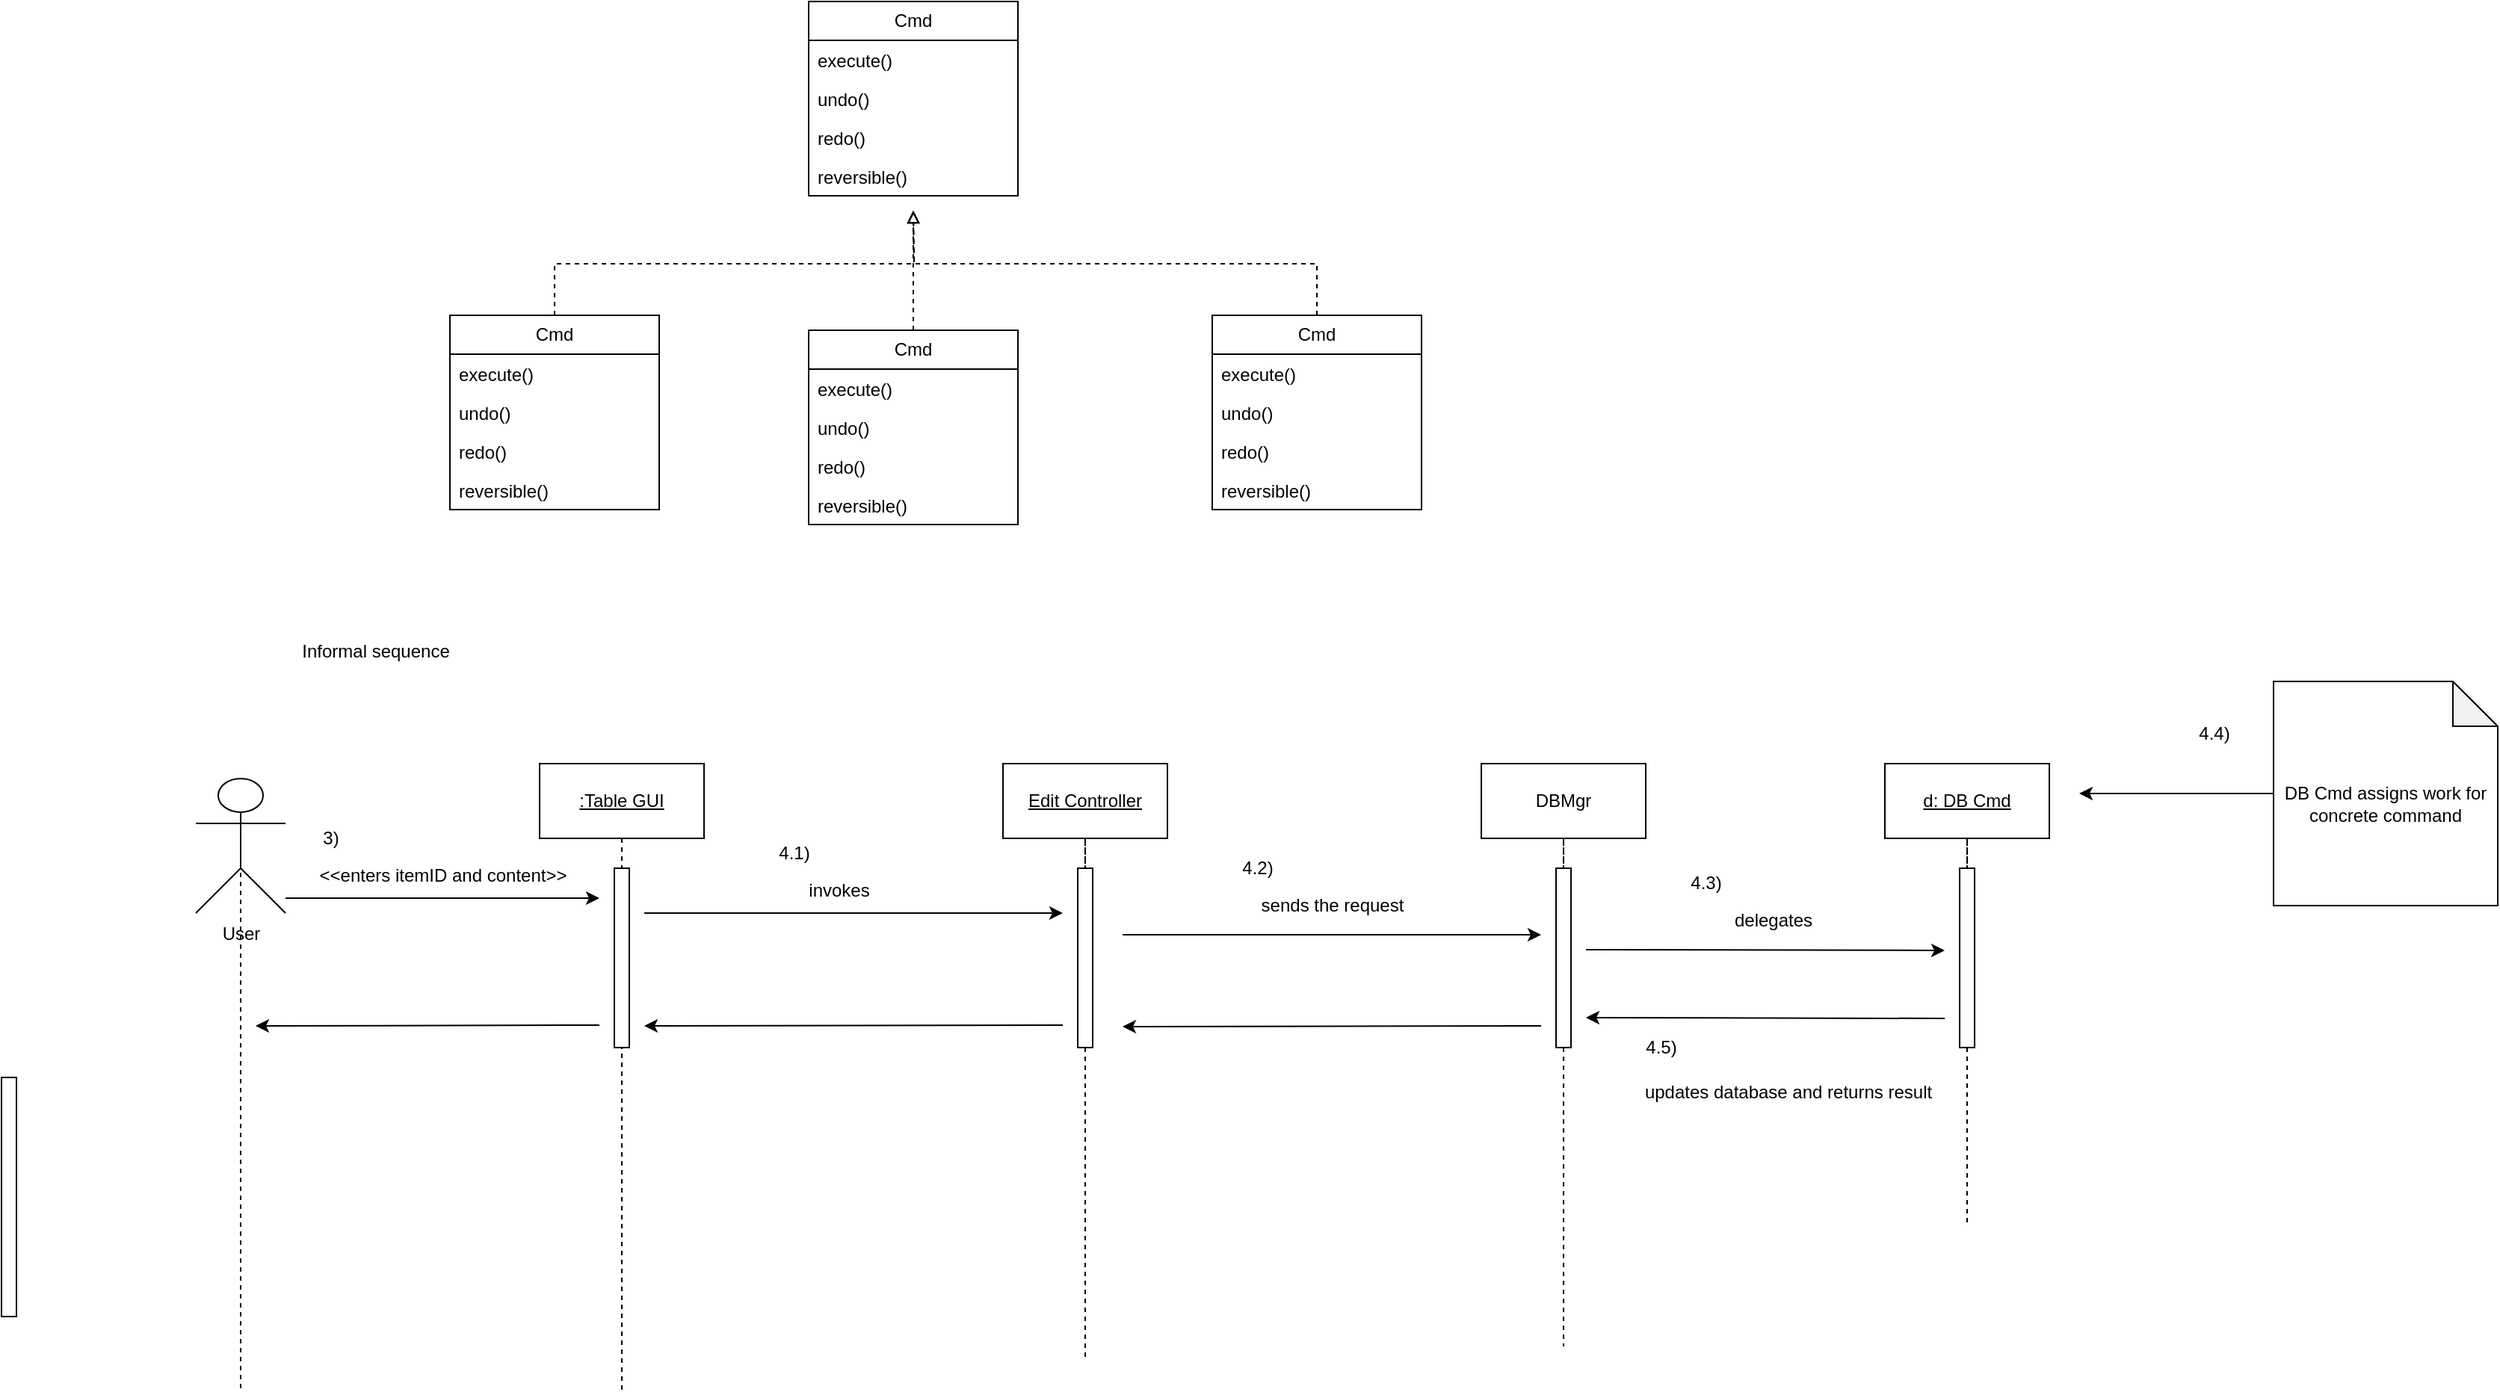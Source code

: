 <mxfile version="21.1.1" type="github">
  <diagram name="Page-1" id="n4n5ThoenwLdzEtqPgNY">
    <mxGraphModel dx="2506" dy="887" grid="1" gridSize="10" guides="1" tooltips="1" connect="1" arrows="1" fold="1" page="1" pageScale="1" pageWidth="850" pageHeight="1100" math="0" shadow="0">
      <root>
        <mxCell id="0" />
        <mxCell id="1" parent="0" />
        <mxCell id="FuMcxeFAYr0YSXhhS6ZW-4" value="Cmd" style="swimlane;fontStyle=0;childLayout=stackLayout;horizontal=1;startSize=26;fillColor=none;horizontalStack=0;resizeParent=1;resizeParentMax=0;resizeLast=0;collapsible=1;marginBottom=0;whiteSpace=wrap;html=1;" vertex="1" parent="1">
          <mxGeometry x="350" y="240" width="140" height="130" as="geometry" />
        </mxCell>
        <mxCell id="FuMcxeFAYr0YSXhhS6ZW-5" value="execute()" style="text;strokeColor=none;fillColor=none;align=left;verticalAlign=top;spacingLeft=4;spacingRight=4;overflow=hidden;rotatable=0;points=[[0,0.5],[1,0.5]];portConstraint=eastwest;whiteSpace=wrap;html=1;" vertex="1" parent="FuMcxeFAYr0YSXhhS6ZW-4">
          <mxGeometry y="26" width="140" height="26" as="geometry" />
        </mxCell>
        <mxCell id="FuMcxeFAYr0YSXhhS6ZW-6" value="undo()" style="text;strokeColor=none;fillColor=none;align=left;verticalAlign=top;spacingLeft=4;spacingRight=4;overflow=hidden;rotatable=0;points=[[0,0.5],[1,0.5]];portConstraint=eastwest;whiteSpace=wrap;html=1;" vertex="1" parent="FuMcxeFAYr0YSXhhS6ZW-4">
          <mxGeometry y="52" width="140" height="26" as="geometry" />
        </mxCell>
        <mxCell id="FuMcxeFAYr0YSXhhS6ZW-7" value="&lt;div&gt;redo()&lt;/div&gt;&lt;div&gt;&lt;br&gt;&lt;/div&gt;" style="text;strokeColor=none;fillColor=none;align=left;verticalAlign=top;spacingLeft=4;spacingRight=4;overflow=hidden;rotatable=0;points=[[0,0.5],[1,0.5]];portConstraint=eastwest;whiteSpace=wrap;html=1;" vertex="1" parent="FuMcxeFAYr0YSXhhS6ZW-4">
          <mxGeometry y="78" width="140" height="26" as="geometry" />
        </mxCell>
        <mxCell id="FuMcxeFAYr0YSXhhS6ZW-8" value="reversible()" style="text;strokeColor=none;fillColor=none;align=left;verticalAlign=top;spacingLeft=4;spacingRight=4;overflow=hidden;rotatable=0;points=[[0,0.5],[1,0.5]];portConstraint=eastwest;whiteSpace=wrap;html=1;" vertex="1" parent="FuMcxeFAYr0YSXhhS6ZW-4">
          <mxGeometry y="104" width="140" height="26" as="geometry" />
        </mxCell>
        <mxCell id="FuMcxeFAYr0YSXhhS6ZW-24" style="edgeStyle=orthogonalEdgeStyle;rounded=0;orthogonalLoop=1;jettySize=auto;html=1;exitX=0.5;exitY=0;exitDx=0;exitDy=0;dashed=1;endArrow=block;endFill=0;" edge="1" parent="1" source="FuMcxeFAYr0YSXhhS6ZW-9">
          <mxGeometry relative="1" as="geometry">
            <mxPoint x="420" y="380" as="targetPoint" />
          </mxGeometry>
        </mxCell>
        <mxCell id="FuMcxeFAYr0YSXhhS6ZW-9" value="Cmd" style="swimlane;fontStyle=0;childLayout=stackLayout;horizontal=1;startSize=26;fillColor=none;horizontalStack=0;resizeParent=1;resizeParentMax=0;resizeLast=0;collapsible=1;marginBottom=0;whiteSpace=wrap;html=1;" vertex="1" parent="1">
          <mxGeometry x="110" y="450" width="140" height="130" as="geometry" />
        </mxCell>
        <mxCell id="FuMcxeFAYr0YSXhhS6ZW-10" value="execute()" style="text;strokeColor=none;fillColor=none;align=left;verticalAlign=top;spacingLeft=4;spacingRight=4;overflow=hidden;rotatable=0;points=[[0,0.5],[1,0.5]];portConstraint=eastwest;whiteSpace=wrap;html=1;" vertex="1" parent="FuMcxeFAYr0YSXhhS6ZW-9">
          <mxGeometry y="26" width="140" height="26" as="geometry" />
        </mxCell>
        <mxCell id="FuMcxeFAYr0YSXhhS6ZW-11" value="undo()" style="text;strokeColor=none;fillColor=none;align=left;verticalAlign=top;spacingLeft=4;spacingRight=4;overflow=hidden;rotatable=0;points=[[0,0.5],[1,0.5]];portConstraint=eastwest;whiteSpace=wrap;html=1;" vertex="1" parent="FuMcxeFAYr0YSXhhS6ZW-9">
          <mxGeometry y="52" width="140" height="26" as="geometry" />
        </mxCell>
        <mxCell id="FuMcxeFAYr0YSXhhS6ZW-12" value="&lt;div&gt;redo()&lt;/div&gt;&lt;div&gt;&lt;br&gt;&lt;/div&gt;" style="text;strokeColor=none;fillColor=none;align=left;verticalAlign=top;spacingLeft=4;spacingRight=4;overflow=hidden;rotatable=0;points=[[0,0.5],[1,0.5]];portConstraint=eastwest;whiteSpace=wrap;html=1;" vertex="1" parent="FuMcxeFAYr0YSXhhS6ZW-9">
          <mxGeometry y="78" width="140" height="26" as="geometry" />
        </mxCell>
        <mxCell id="FuMcxeFAYr0YSXhhS6ZW-13" value="reversible()" style="text;strokeColor=none;fillColor=none;align=left;verticalAlign=top;spacingLeft=4;spacingRight=4;overflow=hidden;rotatable=0;points=[[0,0.5],[1,0.5]];portConstraint=eastwest;whiteSpace=wrap;html=1;" vertex="1" parent="FuMcxeFAYr0YSXhhS6ZW-9">
          <mxGeometry y="104" width="140" height="26" as="geometry" />
        </mxCell>
        <mxCell id="FuMcxeFAYr0YSXhhS6ZW-25" style="edgeStyle=orthogonalEdgeStyle;rounded=0;orthogonalLoop=1;jettySize=auto;html=1;exitX=0.5;exitY=0;exitDx=0;exitDy=0;dashed=1;endArrow=block;endFill=0;" edge="1" parent="1" source="FuMcxeFAYr0YSXhhS6ZW-14">
          <mxGeometry relative="1" as="geometry">
            <mxPoint x="420" y="380" as="targetPoint" />
          </mxGeometry>
        </mxCell>
        <mxCell id="FuMcxeFAYr0YSXhhS6ZW-14" value="Cmd" style="swimlane;fontStyle=0;childLayout=stackLayout;horizontal=1;startSize=26;fillColor=none;horizontalStack=0;resizeParent=1;resizeParentMax=0;resizeLast=0;collapsible=1;marginBottom=0;whiteSpace=wrap;html=1;" vertex="1" parent="1">
          <mxGeometry x="350" y="460" width="140" height="130" as="geometry" />
        </mxCell>
        <mxCell id="FuMcxeFAYr0YSXhhS6ZW-15" value="execute()" style="text;strokeColor=none;fillColor=none;align=left;verticalAlign=top;spacingLeft=4;spacingRight=4;overflow=hidden;rotatable=0;points=[[0,0.5],[1,0.5]];portConstraint=eastwest;whiteSpace=wrap;html=1;" vertex="1" parent="FuMcxeFAYr0YSXhhS6ZW-14">
          <mxGeometry y="26" width="140" height="26" as="geometry" />
        </mxCell>
        <mxCell id="FuMcxeFAYr0YSXhhS6ZW-16" value="undo()" style="text;strokeColor=none;fillColor=none;align=left;verticalAlign=top;spacingLeft=4;spacingRight=4;overflow=hidden;rotatable=0;points=[[0,0.5],[1,0.5]];portConstraint=eastwest;whiteSpace=wrap;html=1;" vertex="1" parent="FuMcxeFAYr0YSXhhS6ZW-14">
          <mxGeometry y="52" width="140" height="26" as="geometry" />
        </mxCell>
        <mxCell id="FuMcxeFAYr0YSXhhS6ZW-17" value="&lt;div&gt;redo()&lt;/div&gt;&lt;div&gt;&lt;br&gt;&lt;/div&gt;" style="text;strokeColor=none;fillColor=none;align=left;verticalAlign=top;spacingLeft=4;spacingRight=4;overflow=hidden;rotatable=0;points=[[0,0.5],[1,0.5]];portConstraint=eastwest;whiteSpace=wrap;html=1;" vertex="1" parent="FuMcxeFAYr0YSXhhS6ZW-14">
          <mxGeometry y="78" width="140" height="26" as="geometry" />
        </mxCell>
        <mxCell id="FuMcxeFAYr0YSXhhS6ZW-18" value="reversible()" style="text;strokeColor=none;fillColor=none;align=left;verticalAlign=top;spacingLeft=4;spacingRight=4;overflow=hidden;rotatable=0;points=[[0,0.5],[1,0.5]];portConstraint=eastwest;whiteSpace=wrap;html=1;" vertex="1" parent="FuMcxeFAYr0YSXhhS6ZW-14">
          <mxGeometry y="104" width="140" height="26" as="geometry" />
        </mxCell>
        <mxCell id="FuMcxeFAYr0YSXhhS6ZW-26" style="edgeStyle=orthogonalEdgeStyle;rounded=0;orthogonalLoop=1;jettySize=auto;html=1;exitX=0.5;exitY=0;exitDx=0;exitDy=0;dashed=1;endArrow=block;endFill=0;" edge="1" parent="1" source="FuMcxeFAYr0YSXhhS6ZW-19">
          <mxGeometry relative="1" as="geometry">
            <mxPoint x="420" y="380" as="targetPoint" />
          </mxGeometry>
        </mxCell>
        <mxCell id="FuMcxeFAYr0YSXhhS6ZW-19" value="Cmd" style="swimlane;fontStyle=0;childLayout=stackLayout;horizontal=1;startSize=26;fillColor=none;horizontalStack=0;resizeParent=1;resizeParentMax=0;resizeLast=0;collapsible=1;marginBottom=0;whiteSpace=wrap;html=1;" vertex="1" parent="1">
          <mxGeometry x="620" y="450" width="140" height="130" as="geometry" />
        </mxCell>
        <mxCell id="FuMcxeFAYr0YSXhhS6ZW-20" value="execute()" style="text;strokeColor=none;fillColor=none;align=left;verticalAlign=top;spacingLeft=4;spacingRight=4;overflow=hidden;rotatable=0;points=[[0,0.5],[1,0.5]];portConstraint=eastwest;whiteSpace=wrap;html=1;" vertex="1" parent="FuMcxeFAYr0YSXhhS6ZW-19">
          <mxGeometry y="26" width="140" height="26" as="geometry" />
        </mxCell>
        <mxCell id="FuMcxeFAYr0YSXhhS6ZW-21" value="undo()" style="text;strokeColor=none;fillColor=none;align=left;verticalAlign=top;spacingLeft=4;spacingRight=4;overflow=hidden;rotatable=0;points=[[0,0.5],[1,0.5]];portConstraint=eastwest;whiteSpace=wrap;html=1;" vertex="1" parent="FuMcxeFAYr0YSXhhS6ZW-19">
          <mxGeometry y="52" width="140" height="26" as="geometry" />
        </mxCell>
        <mxCell id="FuMcxeFAYr0YSXhhS6ZW-22" value="&lt;div&gt;redo()&lt;/div&gt;&lt;div&gt;&lt;br&gt;&lt;/div&gt;" style="text;strokeColor=none;fillColor=none;align=left;verticalAlign=top;spacingLeft=4;spacingRight=4;overflow=hidden;rotatable=0;points=[[0,0.5],[1,0.5]];portConstraint=eastwest;whiteSpace=wrap;html=1;" vertex="1" parent="FuMcxeFAYr0YSXhhS6ZW-19">
          <mxGeometry y="78" width="140" height="26" as="geometry" />
        </mxCell>
        <mxCell id="FuMcxeFAYr0YSXhhS6ZW-23" value="reversible()" style="text;strokeColor=none;fillColor=none;align=left;verticalAlign=top;spacingLeft=4;spacingRight=4;overflow=hidden;rotatable=0;points=[[0,0.5],[1,0.5]];portConstraint=eastwest;whiteSpace=wrap;html=1;" vertex="1" parent="FuMcxeFAYr0YSXhhS6ZW-19">
          <mxGeometry y="104" width="140" height="26" as="geometry" />
        </mxCell>
        <mxCell id="FuMcxeFAYr0YSXhhS6ZW-27" value="&lt;div&gt;Informal sequence&lt;/div&gt;" style="text;html=1;align=center;verticalAlign=middle;resizable=0;points=[];autosize=1;strokeColor=none;fillColor=none;" vertex="1" parent="1">
          <mxGeometry y="660" width="120" height="30" as="geometry" />
        </mxCell>
        <mxCell id="FuMcxeFAYr0YSXhhS6ZW-43" style="edgeStyle=orthogonalEdgeStyle;rounded=0;orthogonalLoop=1;jettySize=auto;html=1;exitX=0.5;exitY=0.5;exitDx=0;exitDy=0;exitPerimeter=0;endArrow=none;endFill=0;dashed=1;" edge="1" parent="1" source="FuMcxeFAYr0YSXhhS6ZW-28">
          <mxGeometry relative="1" as="geometry">
            <mxPoint x="-30" y="1170" as="targetPoint" />
          </mxGeometry>
        </mxCell>
        <mxCell id="FuMcxeFAYr0YSXhhS6ZW-28" value="&lt;div&gt;User&lt;/div&gt;&lt;div&gt;&lt;br&gt;&lt;/div&gt;" style="shape=umlActor;verticalLabelPosition=bottom;verticalAlign=top;html=1;" vertex="1" parent="1">
          <mxGeometry x="-60" y="760" width="60" height="90" as="geometry" />
        </mxCell>
        <mxCell id="FuMcxeFAYr0YSXhhS6ZW-35" style="edgeStyle=orthogonalEdgeStyle;rounded=0;orthogonalLoop=1;jettySize=auto;html=1;exitX=0.5;exitY=1;exitDx=0;exitDy=0;endArrow=none;endFill=0;dashed=1;" edge="1" parent="1" source="FuMcxeFAYr0YSXhhS6ZW-29">
          <mxGeometry relative="1" as="geometry">
            <mxPoint x="225" y="1170" as="targetPoint" />
          </mxGeometry>
        </mxCell>
        <mxCell id="FuMcxeFAYr0YSXhhS6ZW-29" value="&lt;u&gt;:Table GUI&lt;br&gt;&lt;/u&gt;" style="html=1;whiteSpace=wrap;" vertex="1" parent="1">
          <mxGeometry x="170" y="750" width="110" height="50" as="geometry" />
        </mxCell>
        <mxCell id="FuMcxeFAYr0YSXhhS6ZW-36" style="edgeStyle=orthogonalEdgeStyle;rounded=0;orthogonalLoop=1;jettySize=auto;html=1;exitX=0.5;exitY=1;exitDx=0;exitDy=0;endArrow=none;endFill=0;dashed=1;" edge="1" parent="1" source="FuMcxeFAYr0YSXhhS6ZW-46">
          <mxGeometry relative="1" as="geometry">
            <mxPoint x="535" y="1150" as="targetPoint" />
          </mxGeometry>
        </mxCell>
        <mxCell id="FuMcxeFAYr0YSXhhS6ZW-30" value="&lt;u&gt;Edit Controller&lt;/u&gt;" style="html=1;whiteSpace=wrap;" vertex="1" parent="1">
          <mxGeometry x="480" y="750" width="110" height="50" as="geometry" />
        </mxCell>
        <mxCell id="FuMcxeFAYr0YSXhhS6ZW-37" style="edgeStyle=orthogonalEdgeStyle;rounded=0;orthogonalLoop=1;jettySize=auto;html=1;exitX=0.5;exitY=1;exitDx=0;exitDy=0;endArrow=none;endFill=0;dashed=1;" edge="1" parent="1" source="FuMcxeFAYr0YSXhhS6ZW-48">
          <mxGeometry relative="1" as="geometry">
            <mxPoint x="855" y="1140" as="targetPoint" />
          </mxGeometry>
        </mxCell>
        <mxCell id="FuMcxeFAYr0YSXhhS6ZW-31" value="DBMgr" style="html=1;whiteSpace=wrap;" vertex="1" parent="1">
          <mxGeometry x="800" y="750" width="110" height="50" as="geometry" />
        </mxCell>
        <mxCell id="FuMcxeFAYr0YSXhhS6ZW-40" style="edgeStyle=orthogonalEdgeStyle;rounded=0;orthogonalLoop=1;jettySize=auto;html=1;exitX=0.5;exitY=1;exitDx=0;exitDy=0;endArrow=none;endFill=0;dashed=1;" edge="1" parent="1" source="FuMcxeFAYr0YSXhhS6ZW-51">
          <mxGeometry relative="1" as="geometry">
            <mxPoint x="1125" y="1060" as="targetPoint" />
          </mxGeometry>
        </mxCell>
        <mxCell id="FuMcxeFAYr0YSXhhS6ZW-34" value="&lt;u&gt;d: DB Cmd&lt;/u&gt;" style="html=1;whiteSpace=wrap;" vertex="1" parent="1">
          <mxGeometry x="1070" y="750" width="110" height="50" as="geometry" />
        </mxCell>
        <mxCell id="FuMcxeFAYr0YSXhhS6ZW-41" value="" style="verticalLabelPosition=bottom;verticalAlign=top;html=1;shape=mxgraph.basic.rect;fillColor2=none;strokeWidth=1;size=20;indent=5;" vertex="1" parent="1">
          <mxGeometry x="-190" y="960" width="10" height="160" as="geometry" />
        </mxCell>
        <mxCell id="FuMcxeFAYr0YSXhhS6ZW-42" value="" style="verticalLabelPosition=bottom;verticalAlign=top;html=1;shape=mxgraph.basic.rect;fillColor2=none;strokeWidth=1;size=20;indent=5;" vertex="1" parent="1">
          <mxGeometry x="220" y="820" width="10" height="120" as="geometry" />
        </mxCell>
        <mxCell id="FuMcxeFAYr0YSXhhS6ZW-44" value="" style="endArrow=classic;endFill=1;html=1;rounded=0;" edge="1" parent="1">
          <mxGeometry width="160" relative="1" as="geometry">
            <mxPoint y="840" as="sourcePoint" />
            <mxPoint x="210" y="840" as="targetPoint" />
          </mxGeometry>
        </mxCell>
        <mxCell id="FuMcxeFAYr0YSXhhS6ZW-45" value="" style="endArrow=classic;endFill=1;html=1;rounded=0;" edge="1" parent="1">
          <mxGeometry width="160" relative="1" as="geometry">
            <mxPoint x="240" y="850" as="sourcePoint" />
            <mxPoint x="520" y="850" as="targetPoint" />
          </mxGeometry>
        </mxCell>
        <mxCell id="FuMcxeFAYr0YSXhhS6ZW-47" value="" style="edgeStyle=orthogonalEdgeStyle;rounded=0;orthogonalLoop=1;jettySize=auto;html=1;exitX=0.5;exitY=1;exitDx=0;exitDy=0;endArrow=none;endFill=0;dashed=1;" edge="1" parent="1" source="FuMcxeFAYr0YSXhhS6ZW-30" target="FuMcxeFAYr0YSXhhS6ZW-46">
          <mxGeometry relative="1" as="geometry">
            <mxPoint x="535" y="1150" as="targetPoint" />
            <mxPoint x="535" y="800" as="sourcePoint" />
          </mxGeometry>
        </mxCell>
        <mxCell id="FuMcxeFAYr0YSXhhS6ZW-46" value="" style="verticalLabelPosition=bottom;verticalAlign=top;html=1;shape=mxgraph.basic.rect;fillColor2=none;strokeWidth=1;size=20;indent=5;" vertex="1" parent="1">
          <mxGeometry x="530" y="820" width="10" height="120" as="geometry" />
        </mxCell>
        <mxCell id="FuMcxeFAYr0YSXhhS6ZW-49" value="" style="endArrow=classic;endFill=1;html=1;rounded=0;" edge="1" parent="1">
          <mxGeometry width="160" relative="1" as="geometry">
            <mxPoint x="560" y="864.5" as="sourcePoint" />
            <mxPoint x="840" y="864.5" as="targetPoint" />
          </mxGeometry>
        </mxCell>
        <mxCell id="FuMcxeFAYr0YSXhhS6ZW-50" value="" style="edgeStyle=orthogonalEdgeStyle;rounded=0;orthogonalLoop=1;jettySize=auto;html=1;exitX=0.5;exitY=1;exitDx=0;exitDy=0;endArrow=none;endFill=0;dashed=1;" edge="1" parent="1" source="FuMcxeFAYr0YSXhhS6ZW-31" target="FuMcxeFAYr0YSXhhS6ZW-48">
          <mxGeometry relative="1" as="geometry">
            <mxPoint x="855" y="1140" as="targetPoint" />
            <mxPoint x="855" y="800" as="sourcePoint" />
          </mxGeometry>
        </mxCell>
        <mxCell id="FuMcxeFAYr0YSXhhS6ZW-48" value="" style="verticalLabelPosition=bottom;verticalAlign=top;html=1;shape=mxgraph.basic.rect;fillColor2=none;strokeWidth=1;size=20;indent=5;" vertex="1" parent="1">
          <mxGeometry x="850" y="820" width="10" height="120" as="geometry" />
        </mxCell>
        <mxCell id="FuMcxeFAYr0YSXhhS6ZW-52" value="" style="edgeStyle=orthogonalEdgeStyle;rounded=0;orthogonalLoop=1;jettySize=auto;html=1;exitX=0.5;exitY=1;exitDx=0;exitDy=0;endArrow=none;endFill=0;dashed=1;" edge="1" parent="1" source="FuMcxeFAYr0YSXhhS6ZW-34" target="FuMcxeFAYr0YSXhhS6ZW-51">
          <mxGeometry relative="1" as="geometry">
            <mxPoint x="1125" y="1060" as="targetPoint" />
            <mxPoint x="1125" y="800" as="sourcePoint" />
          </mxGeometry>
        </mxCell>
        <mxCell id="FuMcxeFAYr0YSXhhS6ZW-51" value="" style="verticalLabelPosition=bottom;verticalAlign=top;html=1;shape=mxgraph.basic.rect;fillColor2=none;strokeWidth=1;size=20;indent=5;" vertex="1" parent="1">
          <mxGeometry x="1120" y="820" width="10" height="120" as="geometry" />
        </mxCell>
        <mxCell id="FuMcxeFAYr0YSXhhS6ZW-53" value="" style="endArrow=classic;endFill=1;html=1;rounded=0;" edge="1" parent="1">
          <mxGeometry width="160" relative="1" as="geometry">
            <mxPoint x="870" y="874.5" as="sourcePoint" />
            <mxPoint x="1110" y="875" as="targetPoint" />
          </mxGeometry>
        </mxCell>
        <mxCell id="FuMcxeFAYr0YSXhhS6ZW-54" value="&lt;div&gt;&amp;lt;&amp;lt;enters itemID and content&amp;gt;&amp;gt;&lt;/div&gt;" style="text;html=1;align=center;verticalAlign=middle;resizable=0;points=[];autosize=1;strokeColor=none;fillColor=none;" vertex="1" parent="1">
          <mxGeometry x="10" y="810" width="190" height="30" as="geometry" />
        </mxCell>
        <mxCell id="FuMcxeFAYr0YSXhhS6ZW-55" value="invokes" style="text;html=1;align=center;verticalAlign=middle;resizable=0;points=[];autosize=1;strokeColor=none;fillColor=none;" vertex="1" parent="1">
          <mxGeometry x="340" y="820" width="60" height="30" as="geometry" />
        </mxCell>
        <mxCell id="FuMcxeFAYr0YSXhhS6ZW-56" value="&lt;div&gt;sends the request&lt;/div&gt;" style="text;html=1;align=center;verticalAlign=middle;resizable=0;points=[];autosize=1;strokeColor=none;fillColor=none;" vertex="1" parent="1">
          <mxGeometry x="640" y="830" width="120" height="30" as="geometry" />
        </mxCell>
        <mxCell id="FuMcxeFAYr0YSXhhS6ZW-57" value="delegates" style="text;html=1;align=center;verticalAlign=middle;resizable=0;points=[];autosize=1;strokeColor=none;fillColor=none;" vertex="1" parent="1">
          <mxGeometry x="960" y="840" width="70" height="30" as="geometry" />
        </mxCell>
        <mxCell id="FuMcxeFAYr0YSXhhS6ZW-58" value="3)" style="text;html=1;align=center;verticalAlign=middle;resizable=0;points=[];autosize=1;strokeColor=none;fillColor=none;" vertex="1" parent="1">
          <mxGeometry x="15" y="785" width="30" height="30" as="geometry" />
        </mxCell>
        <mxCell id="FuMcxeFAYr0YSXhhS6ZW-59" value="4.1)" style="text;html=1;align=center;verticalAlign=middle;resizable=0;points=[];autosize=1;strokeColor=none;fillColor=none;" vertex="1" parent="1">
          <mxGeometry x="320" y="795" width="40" height="30" as="geometry" />
        </mxCell>
        <mxCell id="FuMcxeFAYr0YSXhhS6ZW-60" value="4.2)" style="text;html=1;align=center;verticalAlign=middle;resizable=0;points=[];autosize=1;strokeColor=none;fillColor=none;" vertex="1" parent="1">
          <mxGeometry x="630" y="805" width="40" height="30" as="geometry" />
        </mxCell>
        <mxCell id="FuMcxeFAYr0YSXhhS6ZW-61" value="4.3)" style="text;html=1;align=center;verticalAlign=middle;resizable=0;points=[];autosize=1;strokeColor=none;fillColor=none;" vertex="1" parent="1">
          <mxGeometry x="930" y="815" width="40" height="30" as="geometry" />
        </mxCell>
        <mxCell id="FuMcxeFAYr0YSXhhS6ZW-62" value="" style="endArrow=none;endFill=0;html=1;rounded=0;startArrow=classic;startFill=1;" edge="1" parent="1">
          <mxGeometry width="160" relative="1" as="geometry">
            <mxPoint x="870" y="920" as="sourcePoint" />
            <mxPoint x="1110" y="920.5" as="targetPoint" />
          </mxGeometry>
        </mxCell>
        <mxCell id="FuMcxeFAYr0YSXhhS6ZW-64" style="edgeStyle=orthogonalEdgeStyle;rounded=0;orthogonalLoop=1;jettySize=auto;html=1;exitX=0;exitY=0.5;exitDx=0;exitDy=0;exitPerimeter=0;" edge="1" parent="1" source="FuMcxeFAYr0YSXhhS6ZW-63">
          <mxGeometry relative="1" as="geometry">
            <mxPoint x="1200" y="770" as="targetPoint" />
          </mxGeometry>
        </mxCell>
        <mxCell id="FuMcxeFAYr0YSXhhS6ZW-63" value="&lt;div&gt;&lt;br&gt;&lt;/div&gt;&lt;div&gt;DB Cmd assigns work for concrete command&lt;br&gt;&lt;/div&gt;" style="shape=note;whiteSpace=wrap;html=1;backgroundOutline=1;darkOpacity=0.05;" vertex="1" parent="1">
          <mxGeometry x="1330" y="695" width="150" height="150" as="geometry" />
        </mxCell>
        <mxCell id="FuMcxeFAYr0YSXhhS6ZW-65" value="4.4)" style="text;html=1;align=center;verticalAlign=middle;resizable=0;points=[];autosize=1;strokeColor=none;fillColor=none;" vertex="1" parent="1">
          <mxGeometry x="1270" y="715" width="40" height="30" as="geometry" />
        </mxCell>
        <mxCell id="FuMcxeFAYr0YSXhhS6ZW-66" value="4.5)" style="text;html=1;align=center;verticalAlign=middle;resizable=0;points=[];autosize=1;strokeColor=none;fillColor=none;" vertex="1" parent="1">
          <mxGeometry x="900" y="925" width="40" height="30" as="geometry" />
        </mxCell>
        <mxCell id="FuMcxeFAYr0YSXhhS6ZW-67" value="updates database and returns result" style="text;html=1;align=center;verticalAlign=middle;resizable=0;points=[];autosize=1;strokeColor=none;fillColor=none;" vertex="1" parent="1">
          <mxGeometry x="900" y="955" width="210" height="30" as="geometry" />
        </mxCell>
        <mxCell id="FuMcxeFAYr0YSXhhS6ZW-68" value="" style="endArrow=none;endFill=0;html=1;rounded=0;startArrow=classic;startFill=1;" edge="1" parent="1">
          <mxGeometry width="160" relative="1" as="geometry">
            <mxPoint x="560" y="926" as="sourcePoint" />
            <mxPoint x="840" y="925.5" as="targetPoint" />
          </mxGeometry>
        </mxCell>
        <mxCell id="FuMcxeFAYr0YSXhhS6ZW-69" value="" style="endArrow=none;endFill=0;html=1;rounded=0;startArrow=classic;startFill=1;" edge="1" parent="1">
          <mxGeometry width="160" relative="1" as="geometry">
            <mxPoint x="240" y="925.5" as="sourcePoint" />
            <mxPoint x="520" y="925" as="targetPoint" />
          </mxGeometry>
        </mxCell>
        <mxCell id="FuMcxeFAYr0YSXhhS6ZW-70" value="" style="endArrow=none;endFill=0;html=1;rounded=0;startArrow=classic;startFill=1;" edge="1" parent="1">
          <mxGeometry width="160" relative="1" as="geometry">
            <mxPoint x="-20" y="925.5" as="sourcePoint" />
            <mxPoint x="210" y="925" as="targetPoint" />
          </mxGeometry>
        </mxCell>
      </root>
    </mxGraphModel>
  </diagram>
</mxfile>
